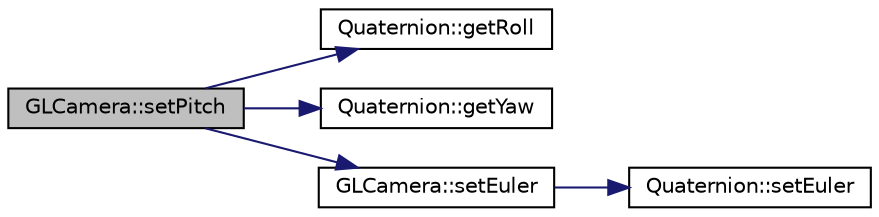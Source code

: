 digraph "GLCamera::setPitch"
{
 // INTERACTIVE_SVG=YES
  edge [fontname="Helvetica",fontsize="10",labelfontname="Helvetica",labelfontsize="10"];
  node [fontname="Helvetica",fontsize="10",shape=record];
  rankdir="LR";
  Node1 [label="GLCamera::setPitch",height=0.2,width=0.4,color="black", fillcolor="grey75", style="filled", fontcolor="black"];
  Node1 -> Node2 [color="midnightblue",fontsize="10",style="solid",fontname="Helvetica"];
  Node2 [label="Quaternion::getRoll",height=0.2,width=0.4,color="black", fillcolor="white", style="filled",URL="$dc/de3/class_quaternion.html#a734051f0af2830e950099169a117f63f"];
  Node1 -> Node3 [color="midnightblue",fontsize="10",style="solid",fontname="Helvetica"];
  Node3 [label="Quaternion::getYaw",height=0.2,width=0.4,color="black", fillcolor="white", style="filled",URL="$dc/de3/class_quaternion.html#a4fc2f078f4b34d355bb9f06665e7b1cb"];
  Node1 -> Node4 [color="midnightblue",fontsize="10",style="solid",fontname="Helvetica"];
  Node4 [label="GLCamera::setEuler",height=0.2,width=0.4,color="black", fillcolor="white", style="filled",URL="$da/d43/class_g_l_camera.html#ac4126632f52eeaa7d3df8f69d4f2daf7"];
  Node4 -> Node5 [color="midnightblue",fontsize="10",style="solid",fontname="Helvetica"];
  Node5 [label="Quaternion::setEuler",height=0.2,width=0.4,color="black", fillcolor="white", style="filled",URL="$dc/de3/class_quaternion.html#a4d02d6e6497a0d8c8c72c8733c52ed33"];
}
